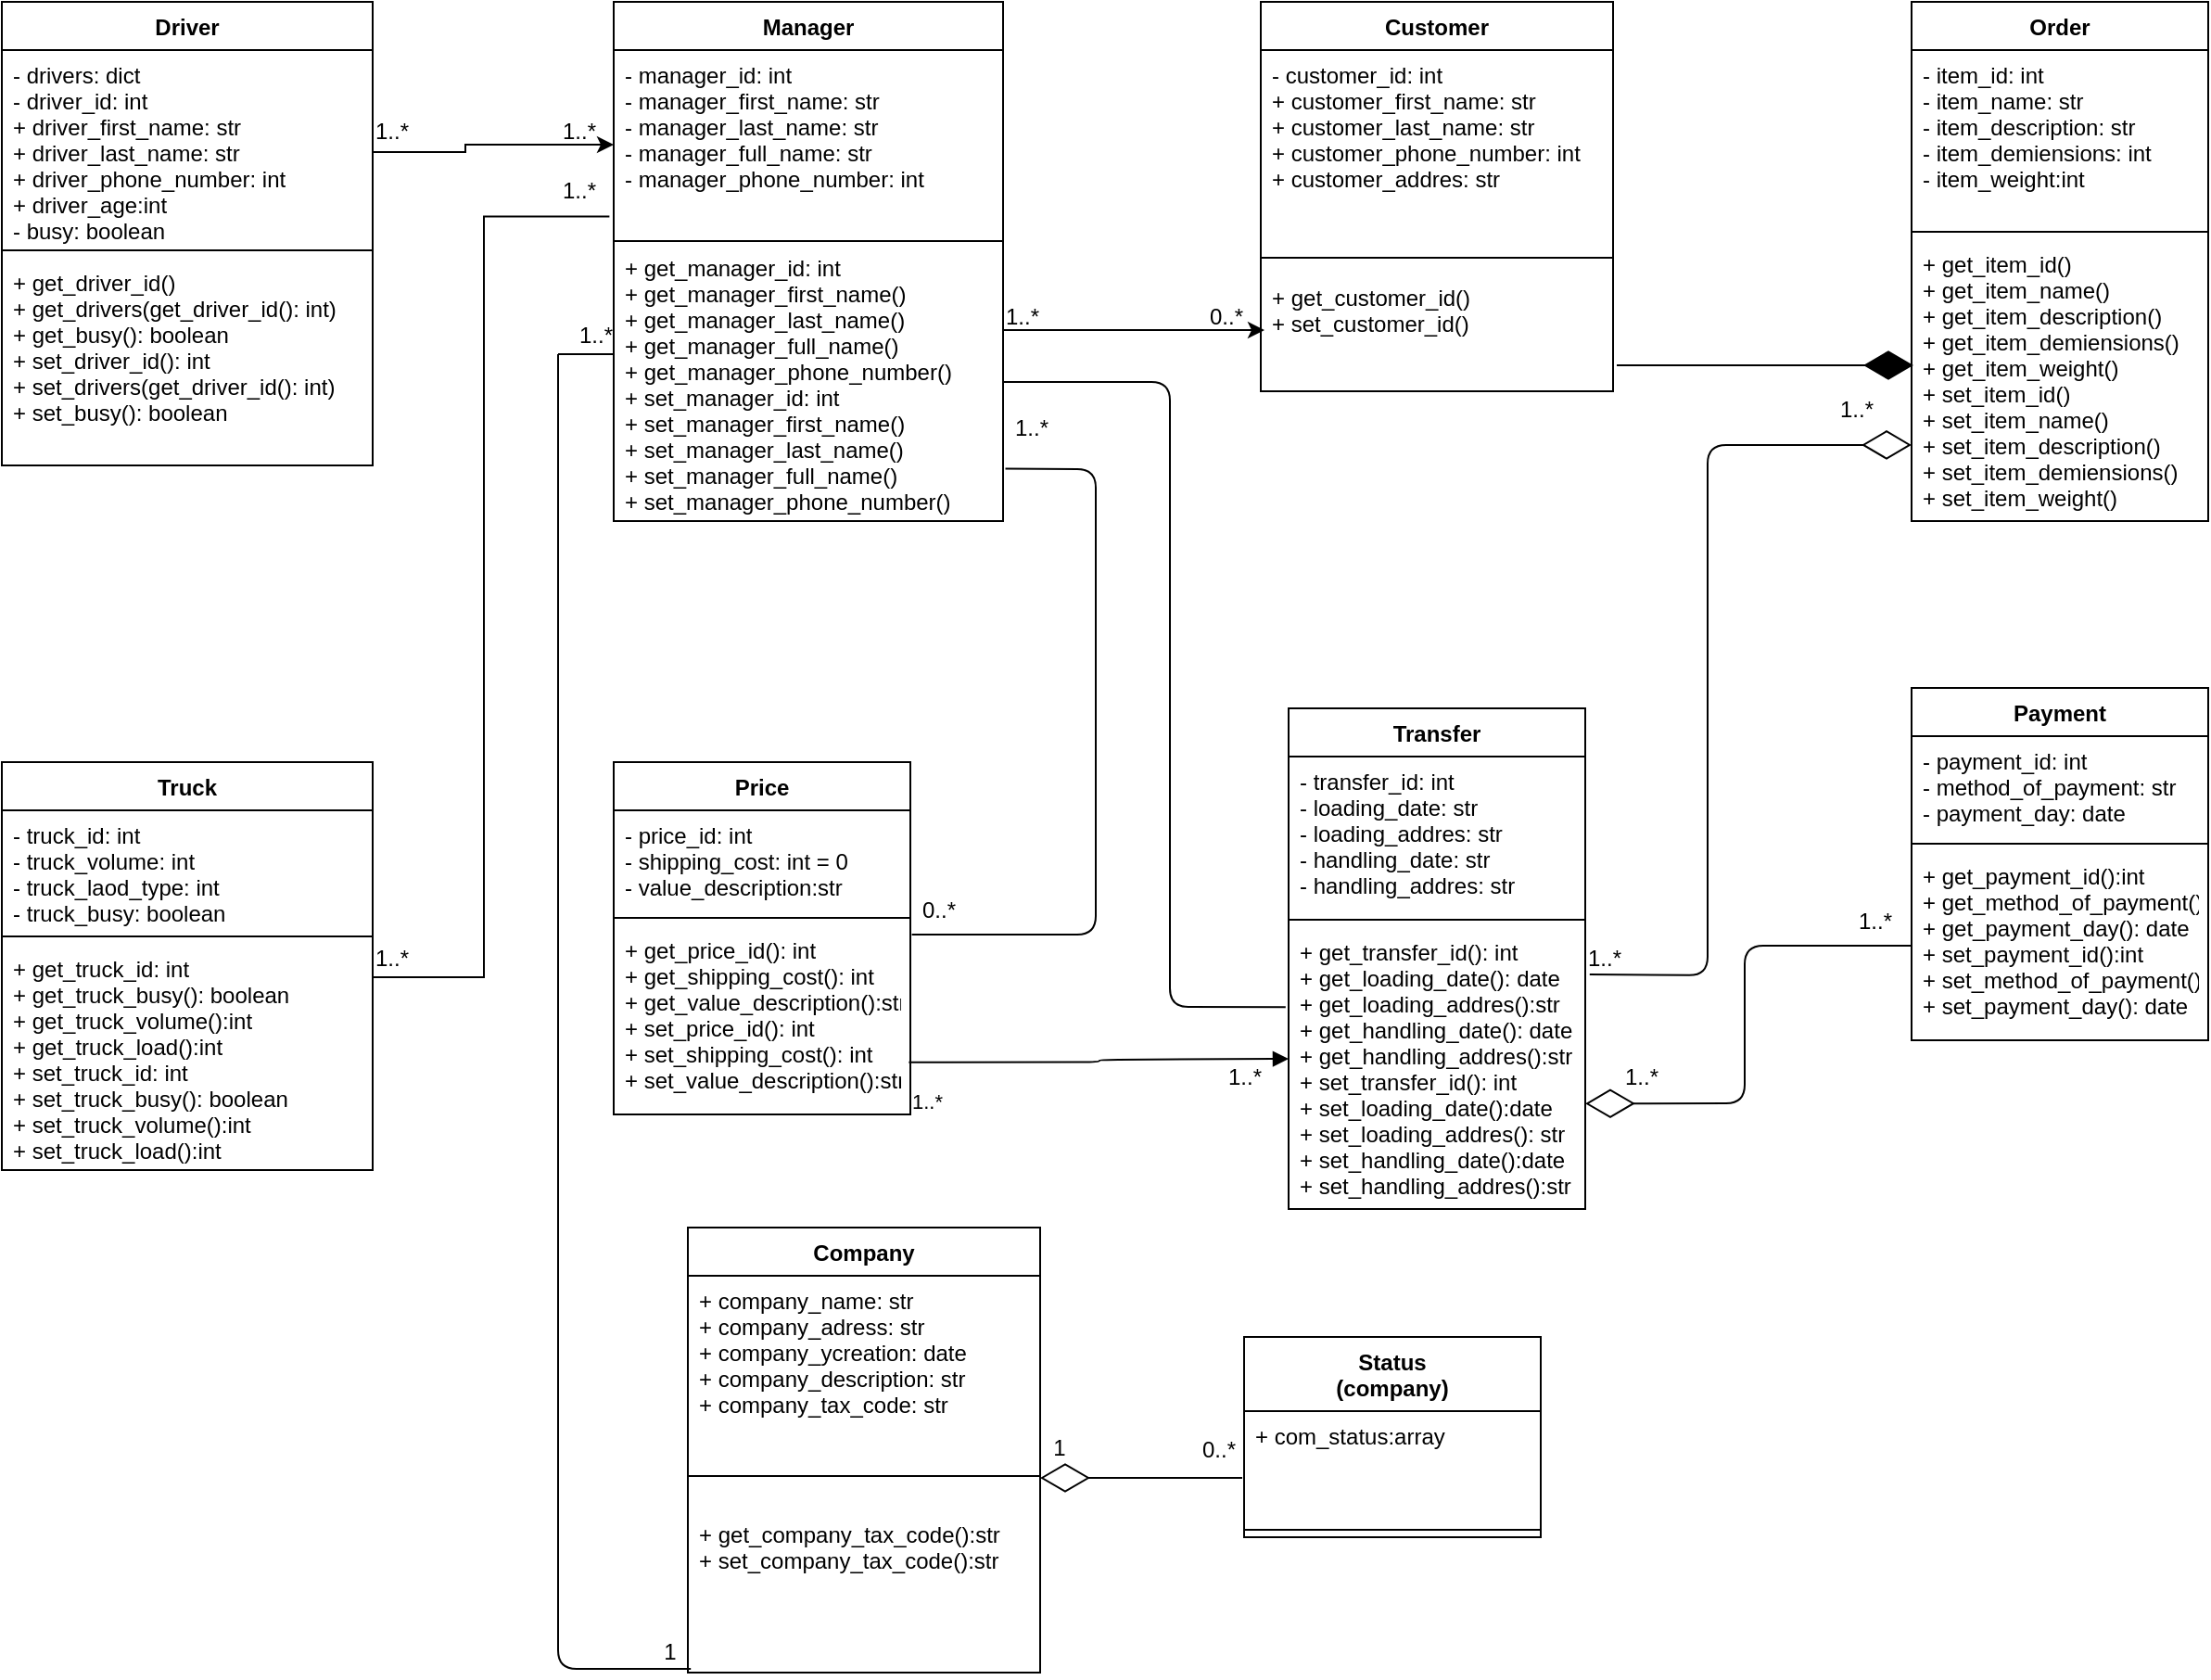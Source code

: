 <mxfile version="14.9.5" type="github" pages="2"><diagram id="wFV8sOdt-3NXnZTaCPz1" name="Page-1"><mxGraphModel dx="1422" dy="716" grid="1" gridSize="10" guides="1" tooltips="1" connect="1" arrows="1" fold="1" page="1" pageScale="1" pageWidth="850" pageHeight="1100" math="0" shadow="0"><root><mxCell id="0"/><mxCell id="1" parent="0"/><mxCell id="HwzwYHC0HmzuA3Eh458f-1" value="Manager" style="swimlane;fontStyle=1;align=center;verticalAlign=top;childLayout=stackLayout;horizontal=1;startSize=26;horizontalStack=0;resizeParent=1;resizeParentMax=0;resizeLast=0;collapsible=1;marginBottom=0;" parent="1" vertex="1"><mxGeometry x="350" y="100" width="210" height="280" as="geometry"/></mxCell><mxCell id="HwzwYHC0HmzuA3Eh458f-2" value="- manager_id: int&#10;- manager_first_name: str &#10;- manager_last_name: str&#10;- manager_full_name: str&#10;- manager_phone_number: int" style="text;strokeColor=none;fillColor=none;align=left;verticalAlign=top;spacingLeft=4;spacingRight=4;overflow=hidden;rotatable=0;points=[[0,0.5],[1,0.5]];portConstraint=eastwest;" parent="HwzwYHC0HmzuA3Eh458f-1" vertex="1"><mxGeometry y="26" width="210" height="104" as="geometry"/></mxCell><mxCell id="HwzwYHC0HmzuA3Eh458f-4" value="+ get_manager_id: int&#10;+ get_manager_first_name()&#10;+ get_manager_last_name()&#10;+ get_manager_full_name()&#10;+ get_manager_phone_number()&#10;+ set_manager_id: int&#10;+ set_manager_first_name()&#10;+ set_manager_last_name()&#10;+ set_manager_full_name()&#10;+ set_manager_phone_number()&#10;&#10;" style="text;strokeColor=none;fillColor=none;align=left;verticalAlign=top;spacingLeft=4;spacingRight=4;overflow=hidden;rotatable=0;points=[[0,0.5],[1,0.5]];portConstraint=eastwest;" parent="HwzwYHC0HmzuA3Eh458f-1" vertex="1"><mxGeometry y="130" width="210" height="150" as="geometry"/></mxCell><mxCell id="HwzwYHC0HmzuA3Eh458f-6" value="1..*" style="text;html=1;align=center;verticalAlign=middle;resizable=0;points=[];autosize=1;strokeColor=none;" parent="1" vertex="1"><mxGeometry x="316" y="160" width="30" height="20" as="geometry"/></mxCell><mxCell id="Gjrh0X_BcbYCXjCByWJd-17" value="Customer" style="swimlane;fontStyle=1;align=center;verticalAlign=top;childLayout=stackLayout;horizontal=1;startSize=26;horizontalStack=0;resizeParent=1;resizeParentMax=0;resizeLast=0;collapsible=1;marginBottom=0;" parent="1" vertex="1"><mxGeometry x="699" y="100" width="190" height="210" as="geometry"/></mxCell><mxCell id="Gjrh0X_BcbYCXjCByWJd-20" value="- customer_id: int&#10;+ customer_first_name: str &#10;+ customer_last_name: str&#10;+ customer_phone_number: int&#10;+ customer_addres: str&#10;" style="text;strokeColor=none;fillColor=none;align=left;verticalAlign=top;spacingLeft=4;spacingRight=4;overflow=hidden;rotatable=0;points=[[0,0.5],[1,0.5]];portConstraint=eastwest;" parent="Gjrh0X_BcbYCXjCByWJd-17" vertex="1"><mxGeometry y="26" width="190" height="104" as="geometry"/></mxCell><mxCell id="Gjrh0X_BcbYCXjCByWJd-19" value="" style="line;strokeWidth=1;fillColor=none;align=left;verticalAlign=middle;spacingTop=-1;spacingLeft=3;spacingRight=3;rotatable=0;labelPosition=right;points=[];portConstraint=eastwest;" parent="Gjrh0X_BcbYCXjCByWJd-17" vertex="1"><mxGeometry y="130" width="190" height="16" as="geometry"/></mxCell><mxCell id="Gjrh0X_BcbYCXjCByWJd-18" value="+ get_customer_id()&#10;+ set_customer_id()&#10;&#10;&#10;" style="text;strokeColor=none;fillColor=none;align=left;verticalAlign=top;spacingLeft=4;spacingRight=4;overflow=hidden;rotatable=0;points=[[0,0.5],[1,0.5]];portConstraint=eastwest;" parent="Gjrh0X_BcbYCXjCByWJd-17" vertex="1"><mxGeometry y="146" width="190" height="64" as="geometry"/></mxCell><mxCell id="HwzwYHC0HmzuA3Eh458f-3" value="" style="line;strokeWidth=1;fillColor=none;align=left;verticalAlign=middle;spacingTop=-1;spacingLeft=3;spacingRight=3;rotatable=0;labelPosition=right;points=[];portConstraint=eastwest;" parent="1" vertex="1"><mxGeometry x="350" y="221" width="210" height="16" as="geometry"/></mxCell><mxCell id="Gjrh0X_BcbYCXjCByWJd-26" style="edgeStyle=orthogonalEdgeStyle;rounded=0;orthogonalLoop=1;jettySize=auto;html=1;" parent="1" source="HwzwYHC0HmzuA3Eh458f-4" edge="1"><mxGeometry relative="1" as="geometry"><mxPoint x="701" y="277" as="targetPoint"/><Array as="points"><mxPoint x="701" y="277"/></Array></mxGeometry></mxCell><mxCell id="Gjrh0X_BcbYCXjCByWJd-27" value="1..*" style="text;html=1;align=center;verticalAlign=middle;resizable=0;points=[];autosize=1;strokeColor=none;" parent="1" vertex="1"><mxGeometry x="555" y="260" width="30" height="20" as="geometry"/></mxCell><mxCell id="Gjrh0X_BcbYCXjCByWJd-28" value="0..*" style="text;html=1;align=center;verticalAlign=middle;resizable=0;points=[];autosize=1;strokeColor=none;" parent="1" vertex="1"><mxGeometry x="665" y="260" width="30" height="20" as="geometry"/></mxCell><mxCell id="Gjrh0X_BcbYCXjCByWJd-29" value="Driver" style="swimlane;fontStyle=1;align=center;verticalAlign=top;childLayout=stackLayout;horizontal=1;startSize=26;horizontalStack=0;resizeParent=1;resizeParentMax=0;resizeLast=0;collapsible=1;marginBottom=0;" parent="1" vertex="1"><mxGeometry x="20" y="100" width="200" height="250" as="geometry"/></mxCell><mxCell id="Gjrh0X_BcbYCXjCByWJd-30" value="- drivers: dict&#10;- driver_id: int&#10;+ driver_first_name: str &#10;+ driver_last_name: str&#10;+ driver_phone_number: int&#10;+ driver_age:int&#10;- busy: boolean&#10;" style="text;strokeColor=none;fillColor=none;align=left;verticalAlign=top;spacingLeft=4;spacingRight=4;overflow=hidden;rotatable=0;points=[[0,0.5],[1,0.5]];portConstraint=eastwest;" parent="Gjrh0X_BcbYCXjCByWJd-29" vertex="1"><mxGeometry y="26" width="200" height="104" as="geometry"/></mxCell><mxCell id="Gjrh0X_BcbYCXjCByWJd-31" value="" style="line;strokeWidth=1;fillColor=none;align=left;verticalAlign=middle;spacingTop=-1;spacingLeft=3;spacingRight=3;rotatable=0;labelPosition=right;points=[];portConstraint=eastwest;" parent="Gjrh0X_BcbYCXjCByWJd-29" vertex="1"><mxGeometry y="130" width="200" height="8" as="geometry"/></mxCell><mxCell id="Gjrh0X_BcbYCXjCByWJd-32" value="+ get_driver_id()&#10;+ get_drivers(get_driver_id(): int) &#10;+ get_busy(): boolean&#10;+ set_driver_id(): int&#10;+ set_drivers(get_driver_id(): int) &#10;+ set_busy(): boolean&#10;&#10;" style="text;strokeColor=none;fillColor=none;align=left;verticalAlign=top;spacingLeft=4;spacingRight=4;overflow=hidden;rotatable=0;points=[[0,0.5],[1,0.5]];portConstraint=eastwest;" parent="Gjrh0X_BcbYCXjCByWJd-29" vertex="1"><mxGeometry y="138" width="200" height="112" as="geometry"/></mxCell><mxCell id="Gjrh0X_BcbYCXjCByWJd-35" value="Truck" style="swimlane;fontStyle=1;align=center;verticalAlign=top;childLayout=stackLayout;horizontal=1;startSize=26;horizontalStack=0;resizeParent=1;resizeParentMax=0;resizeLast=0;collapsible=1;marginBottom=0;" parent="1" vertex="1"><mxGeometry x="20" y="510" width="200" height="220" as="geometry"/></mxCell><mxCell id="Gjrh0X_BcbYCXjCByWJd-36" value="- truck_id: int&#10;- truck_volume: int&#10;- truck_laod_type: int&#10;- truck_busy: boolean" style="text;strokeColor=none;fillColor=none;align=left;verticalAlign=top;spacingLeft=4;spacingRight=4;overflow=hidden;rotatable=0;points=[[0,0.5],[1,0.5]];portConstraint=eastwest;" parent="Gjrh0X_BcbYCXjCByWJd-35" vertex="1"><mxGeometry y="26" width="200" height="64" as="geometry"/></mxCell><mxCell id="Gjrh0X_BcbYCXjCByWJd-37" value="" style="line;strokeWidth=1;fillColor=none;align=left;verticalAlign=middle;spacingTop=-1;spacingLeft=3;spacingRight=3;rotatable=0;labelPosition=right;points=[];portConstraint=eastwest;" parent="Gjrh0X_BcbYCXjCByWJd-35" vertex="1"><mxGeometry y="90" width="200" height="8" as="geometry"/></mxCell><mxCell id="Gjrh0X_BcbYCXjCByWJd-38" value="+ get_truck_id: int&#10;+ get_truck_busy(): boolean&#10;+ get_truck_volume():int&#10;+ get_truck_load():int&#10;+ set_truck_id: int&#10;+ set_truck_busy(): boolean&#10;+ set_truck_volume():int&#10;+ set_truck_load():int" style="text;strokeColor=none;fillColor=none;align=left;verticalAlign=top;spacingLeft=4;spacingRight=4;overflow=hidden;rotatable=0;points=[[0,0.5],[1,0.5]];portConstraint=eastwest;" parent="Gjrh0X_BcbYCXjCByWJd-35" vertex="1"><mxGeometry y="98" width="200" height="122" as="geometry"/></mxCell><mxCell id="Gjrh0X_BcbYCXjCByWJd-41" style="edgeStyle=elbowEdgeStyle;rounded=0;orthogonalLoop=1;jettySize=auto;html=1;exitX=1;exitY=0.5;exitDx=0;exitDy=0;entryX=0;entryY=0.5;entryDx=0;entryDy=0;" parent="1" edge="1"><mxGeometry relative="1" as="geometry"><Array as="points"><mxPoint x="270" y="137"/><mxPoint x="320" y="117"/><mxPoint x="290" y="237"/></Array><mxPoint x="220" y="181" as="sourcePoint"/><mxPoint x="350" y="177" as="targetPoint"/></mxGeometry></mxCell><mxCell id="Gjrh0X_BcbYCXjCByWJd-44" value="1..*" style="text;html=1;align=center;verticalAlign=middle;resizable=0;points=[];autosize=1;strokeColor=none;" parent="1" vertex="1"><mxGeometry x="215" y="606" width="30" height="20" as="geometry"/></mxCell><mxCell id="OGISJzmnpDnbx-zTQaGD-1" value="Order" style="swimlane;fontStyle=1;align=center;verticalAlign=top;childLayout=stackLayout;horizontal=1;startSize=26;horizontalStack=0;resizeParent=1;resizeParentMax=0;resizeLast=0;collapsible=1;marginBottom=0;" parent="1" vertex="1"><mxGeometry x="1050" y="100" width="160" height="280" as="geometry"/></mxCell><mxCell id="OGISJzmnpDnbx-zTQaGD-2" value="- item_id: int&#10;- item_name: str &#10;- item_description: str&#10;- item_demiensions: int&#10;- item_weight:int" style="text;strokeColor=none;fillColor=none;align=left;verticalAlign=top;spacingLeft=4;spacingRight=4;overflow=hidden;rotatable=0;points=[[0,0.5],[1,0.5]];portConstraint=eastwest;" parent="OGISJzmnpDnbx-zTQaGD-1" vertex="1"><mxGeometry y="26" width="160" height="94" as="geometry"/></mxCell><mxCell id="OGISJzmnpDnbx-zTQaGD-3" value="" style="line;strokeWidth=1;fillColor=none;align=left;verticalAlign=middle;spacingTop=-1;spacingLeft=3;spacingRight=3;rotatable=0;labelPosition=right;points=[];portConstraint=eastwest;" parent="OGISJzmnpDnbx-zTQaGD-1" vertex="1"><mxGeometry y="120" width="160" height="8" as="geometry"/></mxCell><mxCell id="OGISJzmnpDnbx-zTQaGD-4" value="+ get_item_id()&#10;+ get_item_name() &#10;+ get_item_description()&#10;+ get_item_demiensions()&#10;+ get_item_weight()&#10;+ set_item_id()&#10;+ set_item_name() &#10;+ set_item_description()&#10;+ set_item_demiensions()&#10;+ set_item_weight()" style="text;strokeColor=none;fillColor=none;align=left;verticalAlign=top;spacingLeft=4;spacingRight=4;overflow=hidden;rotatable=0;points=[[0,0.5],[1,0.5]];portConstraint=eastwest;" parent="OGISJzmnpDnbx-zTQaGD-1" vertex="1"><mxGeometry y="128" width="160" height="152" as="geometry"/></mxCell><mxCell id="OGISJzmnpDnbx-zTQaGD-5" value="Transfer" style="swimlane;fontStyle=1;align=center;verticalAlign=top;childLayout=stackLayout;horizontal=1;startSize=26;horizontalStack=0;resizeParent=1;resizeParentMax=0;resizeLast=0;collapsible=1;marginBottom=0;" parent="1" vertex="1"><mxGeometry x="714" y="481" width="160" height="270" as="geometry"/></mxCell><mxCell id="OGISJzmnpDnbx-zTQaGD-6" value="- transfer_id: int&#10;- loading_date: str&#10;- loading_addres: str&#10;- handling_date: str&#10;- handling_addres: str&#10;" style="text;strokeColor=none;fillColor=none;align=left;verticalAlign=top;spacingLeft=4;spacingRight=4;overflow=hidden;rotatable=0;points=[[0,0.5],[1,0.5]];portConstraint=eastwest;" parent="OGISJzmnpDnbx-zTQaGD-5" vertex="1"><mxGeometry y="26" width="160" height="84" as="geometry"/></mxCell><mxCell id="OGISJzmnpDnbx-zTQaGD-7" value="" style="line;strokeWidth=1;fillColor=none;align=left;verticalAlign=middle;spacingTop=-1;spacingLeft=3;spacingRight=3;rotatable=0;labelPosition=right;points=[];portConstraint=eastwest;" parent="OGISJzmnpDnbx-zTQaGD-5" vertex="1"><mxGeometry y="110" width="160" height="8" as="geometry"/></mxCell><mxCell id="OGISJzmnpDnbx-zTQaGD-8" value="+ get_transfer_id(): int&#10;+ get_loading_date(): date&#10;+ get_loading_addres():str&#10;+ get_handling_date(): date&#10;+ get_handling_addres():str&#10;+ set_transfer_id(): int&#10;+ set_loading_date():date&#10;+ set_loading_addres(): str&#10;+ set_handling_date():date&#10;+ set_handling_addres():str" style="text;strokeColor=none;fillColor=none;align=left;verticalAlign=top;spacingLeft=4;spacingRight=4;overflow=hidden;rotatable=0;points=[[0,0.5],[1,0.5]];portConstraint=eastwest;" parent="OGISJzmnpDnbx-zTQaGD-5" vertex="1"><mxGeometry y="118" width="160" height="152" as="geometry"/></mxCell><mxCell id="OGISJzmnpDnbx-zTQaGD-9" value="Payment" style="swimlane;fontStyle=1;align=center;verticalAlign=top;childLayout=stackLayout;horizontal=1;startSize=26;horizontalStack=0;resizeParent=1;resizeParentMax=0;resizeLast=0;collapsible=1;marginBottom=0;" parent="1" vertex="1"><mxGeometry x="1050" y="470" width="160" height="190" as="geometry"/></mxCell><mxCell id="OGISJzmnpDnbx-zTQaGD-10" value="- payment_id: int&#10;- method_of_payment: str&#10;- payment_day: date&#10;" style="text;strokeColor=none;fillColor=none;align=left;verticalAlign=top;spacingLeft=4;spacingRight=4;overflow=hidden;rotatable=0;points=[[0,0.5],[1,0.5]];portConstraint=eastwest;" parent="OGISJzmnpDnbx-zTQaGD-9" vertex="1"><mxGeometry y="26" width="160" height="54" as="geometry"/></mxCell><mxCell id="OGISJzmnpDnbx-zTQaGD-11" value="" style="line;strokeWidth=1;fillColor=none;align=left;verticalAlign=middle;spacingTop=-1;spacingLeft=3;spacingRight=3;rotatable=0;labelPosition=right;points=[];portConstraint=eastwest;" parent="OGISJzmnpDnbx-zTQaGD-9" vertex="1"><mxGeometry y="80" width="160" height="8" as="geometry"/></mxCell><mxCell id="OGISJzmnpDnbx-zTQaGD-12" value="+ get_payment_id():int&#10;+ get_method_of_payment()&#10;+ get_payment_day(): date&#10;+ set_payment_id():int&#10;+ set_method_of_payment()&#10;+ set_payment_day(): date&#10;" style="text;strokeColor=none;fillColor=none;align=left;verticalAlign=top;spacingLeft=4;spacingRight=4;overflow=hidden;rotatable=0;points=[[0,0.5],[1,0.5]];portConstraint=eastwest;" parent="OGISJzmnpDnbx-zTQaGD-9" vertex="1"><mxGeometry y="88" width="160" height="102" as="geometry"/></mxCell><mxCell id="OGISJzmnpDnbx-zTQaGD-16" value="Price" style="swimlane;fontStyle=1;align=center;verticalAlign=top;childLayout=stackLayout;horizontal=1;startSize=26;horizontalStack=0;resizeParent=1;resizeParentMax=0;resizeLast=0;collapsible=1;marginBottom=0;" parent="1" vertex="1"><mxGeometry x="350" y="510" width="160" height="190" as="geometry"/></mxCell><mxCell id="OGISJzmnpDnbx-zTQaGD-17" value="- price_id: int&#10;- shipping_cost: int = 0&#10;- value_description:str&#10;&#10;" style="text;strokeColor=none;fillColor=none;align=left;verticalAlign=top;spacingLeft=4;spacingRight=4;overflow=hidden;rotatable=0;points=[[0,0.5],[1,0.5]];portConstraint=eastwest;" parent="OGISJzmnpDnbx-zTQaGD-16" vertex="1"><mxGeometry y="26" width="160" height="54" as="geometry"/></mxCell><mxCell id="OGISJzmnpDnbx-zTQaGD-18" value="" style="line;strokeWidth=1;fillColor=none;align=left;verticalAlign=middle;spacingTop=-1;spacingLeft=3;spacingRight=3;rotatable=0;labelPosition=right;points=[];portConstraint=eastwest;" parent="OGISJzmnpDnbx-zTQaGD-16" vertex="1"><mxGeometry y="80" width="160" height="8" as="geometry"/></mxCell><mxCell id="OGISJzmnpDnbx-zTQaGD-19" value="+ get_price_id(): int&#10;+ get_shipping_cost(): int&#10;+ get_value_description():str&#10;+ set_price_id(): int&#10;+ set_shipping_cost(): int&#10;+ set_value_description():str" style="text;strokeColor=none;fillColor=none;align=left;verticalAlign=top;spacingLeft=4;spacingRight=4;overflow=hidden;rotatable=0;points=[[0,0.5],[1,0.5]];portConstraint=eastwest;" parent="OGISJzmnpDnbx-zTQaGD-16" vertex="1"><mxGeometry y="88" width="160" height="102" as="geometry"/></mxCell><mxCell id="OGISJzmnpDnbx-zTQaGD-25" value="Company" style="swimlane;fontStyle=1;align=center;verticalAlign=top;childLayout=stackLayout;horizontal=1;startSize=26;horizontalStack=0;resizeParent=1;resizeParentMax=0;resizeLast=0;collapsible=1;marginBottom=0;" parent="1" vertex="1"><mxGeometry x="390" y="761" width="190" height="240" as="geometry"/></mxCell><mxCell id="OGISJzmnpDnbx-zTQaGD-26" value="+ company_name: str&#10;+ company_adress: str&#10;+ company_ycreation: date&#10;+ company_description: str&#10;+ company_tax_code: str&#10;&#10;&#10;" style="text;strokeColor=none;fillColor=none;align=left;verticalAlign=top;spacingLeft=4;spacingRight=4;overflow=hidden;rotatable=0;points=[[0,0.5],[1,0.5]];portConstraint=eastwest;" parent="OGISJzmnpDnbx-zTQaGD-25" vertex="1"><mxGeometry y="26" width="190" height="104" as="geometry"/></mxCell><mxCell id="OGISJzmnpDnbx-zTQaGD-27" value="" style="line;strokeWidth=1;fillColor=none;align=left;verticalAlign=middle;spacingTop=-1;spacingLeft=3;spacingRight=3;rotatable=0;labelPosition=right;points=[];portConstraint=eastwest;" parent="OGISJzmnpDnbx-zTQaGD-25" vertex="1"><mxGeometry y="130" width="190" height="8" as="geometry"/></mxCell><mxCell id="OGISJzmnpDnbx-zTQaGD-28" value=" &#10;+ get_company_tax_code():str&#10;+ set_company_tax_code():str&#10;&#10;&#10;&#10;" style="text;strokeColor=none;fillColor=none;align=left;verticalAlign=top;spacingLeft=4;spacingRight=4;overflow=hidden;rotatable=0;points=[[0,0.5],[1,0.5]];portConstraint=eastwest;" parent="OGISJzmnpDnbx-zTQaGD-25" vertex="1"><mxGeometry y="138" width="190" height="102" as="geometry"/></mxCell><mxCell id="OGISJzmnpDnbx-zTQaGD-29" value="Status&#10;(company)" style="swimlane;fontStyle=1;align=center;verticalAlign=top;childLayout=stackLayout;horizontal=1;startSize=40;horizontalStack=0;resizeParent=1;resizeParentMax=0;resizeLast=0;collapsible=1;marginBottom=0;" parent="1" vertex="1"><mxGeometry x="690" y="820" width="160" height="108" as="geometry"/></mxCell><mxCell id="OGISJzmnpDnbx-zTQaGD-30" value="+ com_status:array" style="text;strokeColor=none;fillColor=none;align=left;verticalAlign=top;spacingLeft=4;spacingRight=4;overflow=hidden;rotatable=0;points=[[0,0.5],[1,0.5]];portConstraint=eastwest;" parent="OGISJzmnpDnbx-zTQaGD-29" vertex="1"><mxGeometry y="40" width="160" height="60" as="geometry"/></mxCell><mxCell id="OGISJzmnpDnbx-zTQaGD-31" value="" style="line;strokeWidth=1;fillColor=none;align=left;verticalAlign=middle;spacingTop=-1;spacingLeft=3;spacingRight=3;rotatable=0;labelPosition=right;points=[];portConstraint=eastwest;" parent="OGISJzmnpDnbx-zTQaGD-29" vertex="1"><mxGeometry y="100" width="160" height="8" as="geometry"/></mxCell><mxCell id="OGISJzmnpDnbx-zTQaGD-35" value="1" style="text;html=1;align=center;verticalAlign=middle;resizable=0;points=[];autosize=1;strokeColor=none;" parent="1" vertex="1"><mxGeometry x="580" y="870" width="20" height="20" as="geometry"/></mxCell><mxCell id="OGISJzmnpDnbx-zTQaGD-36" value="0..*" style="text;html=1;align=center;verticalAlign=middle;resizable=0;points=[];autosize=1;strokeColor=none;" parent="1" vertex="1"><mxGeometry x="661" y="871" width="30" height="20" as="geometry"/></mxCell><mxCell id="OGISJzmnpDnbx-zTQaGD-37" value="" style="endArrow=diamondThin;endFill=0;endSize=24;html=1;" parent="1" edge="1"><mxGeometry width="160" relative="1" as="geometry"><mxPoint x="689" y="896" as="sourcePoint"/><mxPoint x="580" y="896" as="targetPoint"/></mxGeometry></mxCell><mxCell id="OGISJzmnpDnbx-zTQaGD-40" value="" style="endArrow=none;html=1;entryX=1.006;entryY=0.812;entryDx=0;entryDy=0;entryPerimeter=0;exitX=0.027;exitY=1.15;exitDx=0;exitDy=0;exitPerimeter=0;" parent="1" source="OGISJzmnpDnbx-zTQaGD-48" target="HwzwYHC0HmzuA3Eh458f-4" edge="1"><mxGeometry width="50" height="50" relative="1" as="geometry"><mxPoint x="610" y="600" as="sourcePoint"/><mxPoint x="610" y="340" as="targetPoint"/><Array as="points"><mxPoint x="610" y="603"/><mxPoint x="610" y="470"/><mxPoint x="610" y="352"/></Array></mxGeometry></mxCell><mxCell id="OGISJzmnpDnbx-zTQaGD-41" value="" style="endArrow=none;html=1;exitX=1.08;exitY=0.95;exitDx=0;exitDy=0;exitPerimeter=0;" parent="1" source="OGISJzmnpDnbx-zTQaGD-44" edge="1"><mxGeometry width="50" height="50" relative="1" as="geometry"><mxPoint x="320" y="1000" as="sourcePoint"/><mxPoint x="320" y="290" as="targetPoint"/><Array as="points"><mxPoint x="320" y="999"/></Array></mxGeometry></mxCell><mxCell id="OGISJzmnpDnbx-zTQaGD-42" value="" style="endArrow=none;html=1;" parent="1" edge="1"><mxGeometry width="50" height="50" relative="1" as="geometry"><mxPoint x="350" y="290" as="sourcePoint"/><mxPoint x="320" y="290" as="targetPoint"/><Array as="points"><mxPoint x="330" y="290"/></Array></mxGeometry></mxCell><mxCell id="OGISJzmnpDnbx-zTQaGD-44" value="1" style="text;html=1;align=center;verticalAlign=middle;resizable=0;points=[];autosize=1;strokeColor=none;" parent="1" vertex="1"><mxGeometry x="370" y="980" width="20" height="20" as="geometry"/></mxCell><mxCell id="OGISJzmnpDnbx-zTQaGD-45" value="1..*" style="text;html=1;align=center;verticalAlign=middle;resizable=0;points=[];autosize=1;strokeColor=none;" parent="1" vertex="1"><mxGeometry x="325" y="270" width="30" height="20" as="geometry"/></mxCell><mxCell id="Gjrh0X_BcbYCXjCByWJd-34" value="1..*" style="text;html=1;align=center;verticalAlign=middle;resizable=0;points=[];autosize=1;strokeColor=none;" parent="1" vertex="1"><mxGeometry x="316" y="192" width="30" height="20" as="geometry"/></mxCell><mxCell id="OGISJzmnpDnbx-zTQaGD-46" value="" style="edgeStyle=orthogonalEdgeStyle;rounded=0;orthogonalLoop=1;jettySize=auto;html=1;exitX=1;exitY=0.75;exitDx=0;exitDy=0;endArrow=none;entryX=-0.011;entryY=0.863;entryDx=0;entryDy=0;entryPerimeter=0;" parent="1" source="Gjrh0X_BcbYCXjCByWJd-35" target="HwzwYHC0HmzuA3Eh458f-2" edge="1"><mxGeometry relative="1" as="geometry"><mxPoint x="220" y="675.0" as="sourcePoint"/><mxPoint x="280" y="210" as="targetPoint"/><Array as="points"><mxPoint x="220" y="626"/><mxPoint x="280" y="626"/><mxPoint x="280" y="216"/></Array></mxGeometry></mxCell><mxCell id="OGISJzmnpDnbx-zTQaGD-47" value="1..*" style="text;html=1;align=center;verticalAlign=middle;resizable=0;points=[];autosize=1;strokeColor=none;" parent="1" vertex="1"><mxGeometry x="215" y="160" width="30" height="20" as="geometry"/></mxCell><mxCell id="OGISJzmnpDnbx-zTQaGD-48" value="0..*" style="text;html=1;align=center;verticalAlign=middle;resizable=0;points=[];autosize=1;strokeColor=none;" parent="1" vertex="1"><mxGeometry x="510" y="580" width="30" height="20" as="geometry"/></mxCell><mxCell id="OGISJzmnpDnbx-zTQaGD-50" value="1..*" style="text;html=1;align=center;verticalAlign=middle;resizable=0;points=[];autosize=1;strokeColor=none;" parent="1" vertex="1"><mxGeometry x="560" y="320" width="30" height="20" as="geometry"/></mxCell><mxCell id="OGISJzmnpDnbx-zTQaGD-51" value="" style="endArrow=none;html=1;entryX=-0.01;entryY=0.284;entryDx=0;entryDy=0;entryPerimeter=0;exitX=1;exitY=0.5;exitDx=0;exitDy=0;" parent="1" source="HwzwYHC0HmzuA3Eh458f-4" target="OGISJzmnpDnbx-zTQaGD-8" edge="1"><mxGeometry width="50" height="50" relative="1" as="geometry"><mxPoint x="640" y="440" as="sourcePoint"/><mxPoint x="490" y="470" as="targetPoint"/><Array as="points"><mxPoint x="650" y="305"/><mxPoint x="650" y="642"/></Array></mxGeometry></mxCell><mxCell id="OGISJzmnpDnbx-zTQaGD-53" value="" style="endArrow=diamondThin;endFill=0;endSize=24;html=1;entryX=1;entryY=0.626;entryDx=0;entryDy=0;entryPerimeter=0;exitX=0;exitY=0.5;exitDx=0;exitDy=0;" parent="1" source="OGISJzmnpDnbx-zTQaGD-12" target="OGISJzmnpDnbx-zTQaGD-8" edge="1"><mxGeometry width="160" relative="1" as="geometry"><mxPoint x="960" y="240" as="sourcePoint"/><mxPoint x="1140" y="450" as="targetPoint"/><Array as="points"><mxPoint x="960" y="609"/><mxPoint x="960" y="694"/></Array></mxGeometry></mxCell><mxCell id="OGISJzmnpDnbx-zTQaGD-54" value="1..*" style="text;html=1;align=center;verticalAlign=middle;resizable=0;points=[];autosize=1;strokeColor=none;" parent="1" vertex="1"><mxGeometry x="869" y="606" width="30" height="20" as="geometry"/></mxCell><mxCell id="OGISJzmnpDnbx-zTQaGD-55" value="1..*" style="text;html=1;align=center;verticalAlign=middle;resizable=0;points=[];autosize=1;strokeColor=none;" parent="1" vertex="1"><mxGeometry x="1015" y="586" width="30" height="20" as="geometry"/></mxCell><mxCell id="OGISJzmnpDnbx-zTQaGD-56" value="" style="endArrow=diamondThin;endFill=0;endSize=24;html=1;exitX=1.015;exitY=0.168;exitDx=0;exitDy=0;exitPerimeter=0;entryX=0;entryY=0.73;entryDx=0;entryDy=0;entryPerimeter=0;" parent="1" source="OGISJzmnpDnbx-zTQaGD-8" target="OGISJzmnpDnbx-zTQaGD-4" edge="1"><mxGeometry width="160" relative="1" as="geometry"><mxPoint x="980" y="550" as="sourcePoint"/><mxPoint x="1025" y="720" as="targetPoint"/><Array as="points"><mxPoint x="940" y="625"/><mxPoint x="940" y="530"/><mxPoint x="940" y="339"/></Array></mxGeometry></mxCell><mxCell id="OGISJzmnpDnbx-zTQaGD-57" value="1..*" style="text;html=1;align=center;verticalAlign=middle;resizable=0;points=[];autosize=1;strokeColor=none;" parent="1" vertex="1"><mxGeometry x="889" y="670" width="30" height="20" as="geometry"/></mxCell><mxCell id="OGISJzmnpDnbx-zTQaGD-58" value="1..*" style="text;html=1;align=center;verticalAlign=middle;resizable=0;points=[];autosize=1;strokeColor=none;" parent="1" vertex="1"><mxGeometry x="1005" y="310" width="30" height="20" as="geometry"/></mxCell><mxCell id="OGISJzmnpDnbx-zTQaGD-62" value="1..*" style="endArrow=block;endFill=1;html=1;edgeStyle=orthogonalEdgeStyle;align=left;verticalAlign=top;exitX=0.995;exitY=0.724;exitDx=0;exitDy=0;exitPerimeter=0;" parent="1" source="OGISJzmnpDnbx-zTQaGD-19" edge="1"><mxGeometry x="-1" y="-8" relative="1" as="geometry"><mxPoint x="515" y="670" as="sourcePoint"/><mxPoint x="714" y="670" as="targetPoint"/><mxPoint as="offset"/></mxGeometry></mxCell><mxCell id="OGISJzmnpDnbx-zTQaGD-64" value="1..*" style="text;html=1;align=center;verticalAlign=middle;resizable=0;points=[];autosize=1;strokeColor=none;" parent="1" vertex="1"><mxGeometry x="675" y="670" width="30" height="20" as="geometry"/></mxCell><mxCell id="OGISJzmnpDnbx-zTQaGD-65" value="" style="endArrow=diamondThin;endFill=1;endSize=24;html=1;" parent="1" edge="1"><mxGeometry width="160" relative="1" as="geometry"><mxPoint x="891" y="296" as="sourcePoint"/><mxPoint x="1051" y="296" as="targetPoint"/></mxGeometry></mxCell></root></mxGraphModel></diagram><diagram id="j5Gr8K-GwS-m1fSuGC4W" name="Page-2"><mxGraphModel dx="1022" dy="547" grid="1" gridSize="10" guides="1" tooltips="1" connect="1" arrows="1" fold="1" page="1" pageScale="1" pageWidth="850" pageHeight="1100" math="0" shadow="0">&#xa;      <root>&#xa;        <mxCell id="U7vAWKdcZeN8qZif3ySm-0"/>&#xa;        <mxCell id="U7vAWKdcZeN8qZif3ySm-1" parent="U7vAWKdcZeN8qZif3ySm-0"/>&#xa;      </root>&#xa;    </mxGraphModel></diagram></mxfile>